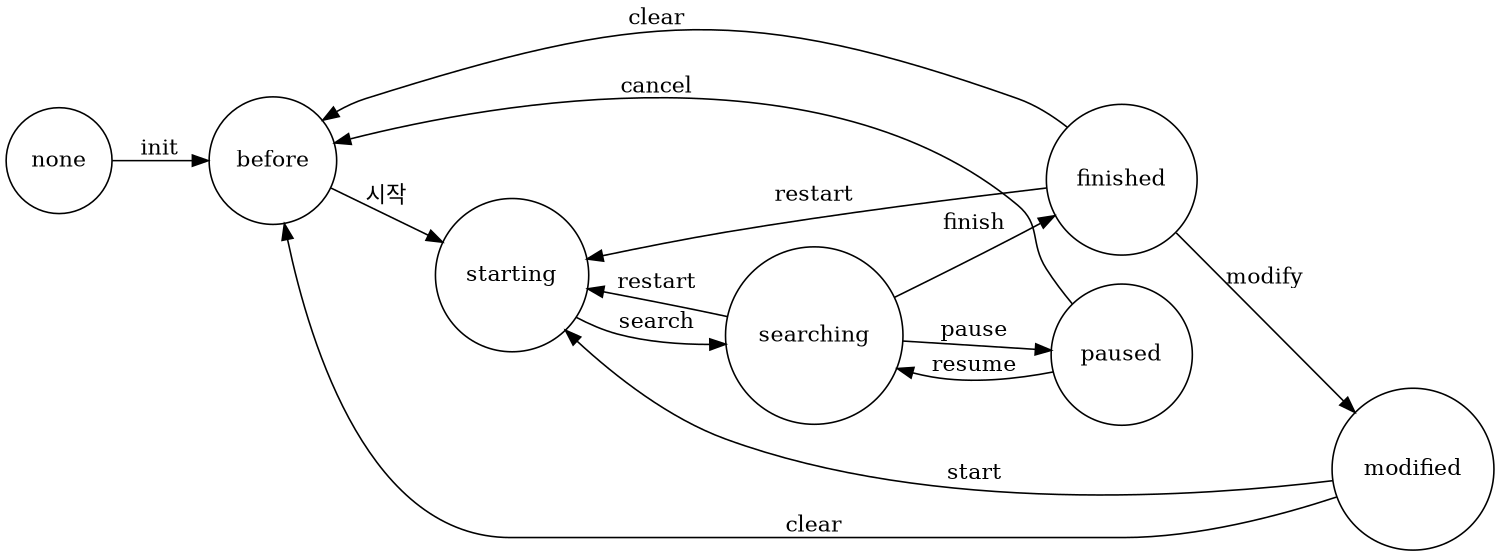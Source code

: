 digraph controller_states {
	rankdir=LR;
	size="10,8"
	node [shape = circle];
    none       -> before    [ label = "init"    ];
	before     -> starting  [ label = "시작"   ];
	starting   -> searching [ label = "search"  ];
	searching  -> starting  [ label = "restart" ];
	searching  -> paused    [ label = "pause"   ];
	searching  -> finished  [ label = "finish"  ];
	paused     -> searching [ label = "resume"  ];
	paused     -> before    [ label = "cancel"  ];
	finished   -> starting  [ label = "restart" ];
	finished   -> before    [ label = "clear"   ];
	finished   -> modified  [ label = "modify"  ];
	modified   -> starting  [ label = "start"   ];
	modified   -> before    [ label = "clear"   ];
}

